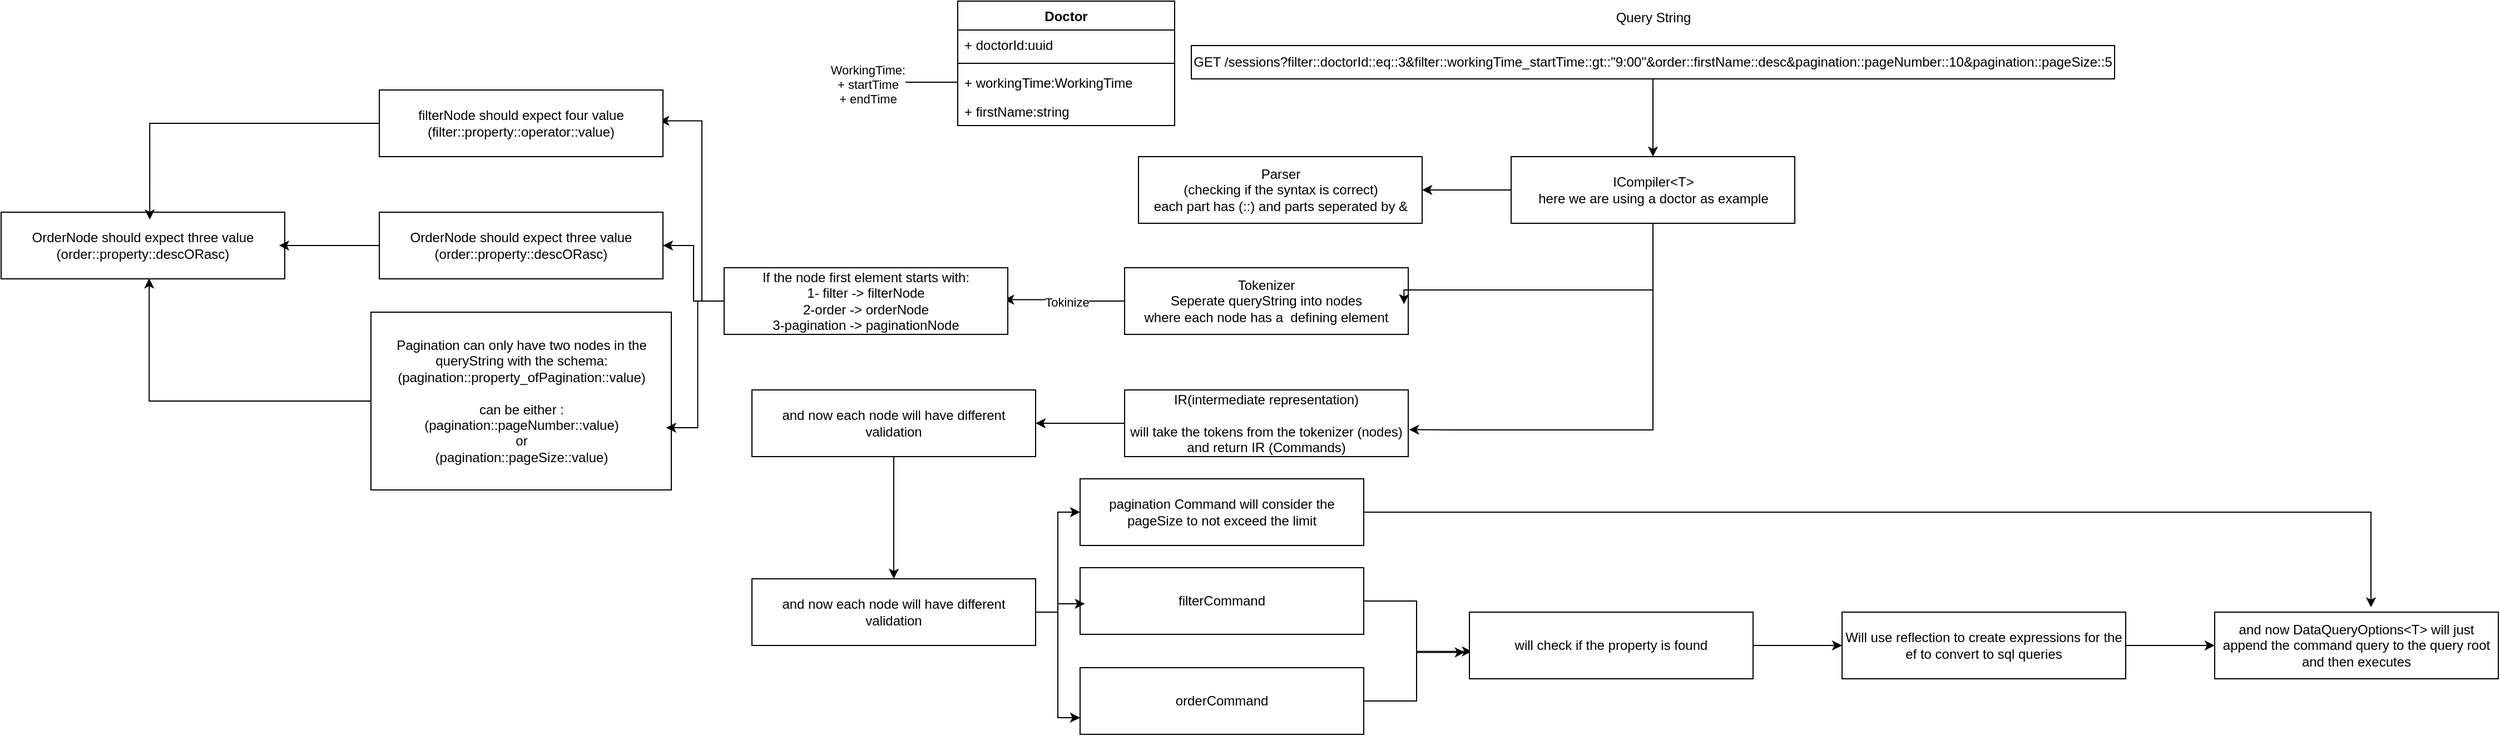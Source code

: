 <mxfile version="28.1.2">
  <diagram name="Page-1" id="0nGK6oB3CFvSjH_BTdJx">
    <mxGraphModel dx="3781" dy="1051" grid="1" gridSize="10" guides="1" tooltips="1" connect="1" arrows="1" fold="1" page="1" pageScale="1" pageWidth="850" pageHeight="1100" math="0" shadow="0">
      <root>
        <mxCell id="0" />
        <mxCell id="1" parent="0" />
        <mxCell id="wONwnX8xnfEjbuY0eT6S-3" style="edgeStyle=orthogonalEdgeStyle;rounded=0;orthogonalLoop=1;jettySize=auto;html=1;" edge="1" parent="1" source="wONwnX8xnfEjbuY0eT6S-1">
          <mxGeometry relative="1" as="geometry">
            <mxPoint x="5" y="350" as="targetPoint" />
          </mxGeometry>
        </mxCell>
        <mxCell id="wONwnX8xnfEjbuY0eT6S-1" value="&lt;div&gt;GET /sessions?filter::doctorId::eq::3&amp;amp;filter::workingTime_startTime::gt::&quot;9:00&quot;&amp;amp;order::firstName::desc&amp;amp;pagination::pageNumber::10&amp;amp;pagination::pageSize::5&lt;/div&gt;" style="rounded=0;whiteSpace=wrap;html=1;" vertex="1" parent="1">
          <mxGeometry x="-410" y="250" width="830" height="30" as="geometry" />
        </mxCell>
        <mxCell id="wONwnX8xnfEjbuY0eT6S-2" value="Query String" style="text;html=1;align=center;verticalAlign=middle;resizable=0;points=[];autosize=1;strokeColor=none;fillColor=none;" vertex="1" parent="1">
          <mxGeometry x="-40" y="210" width="90" height="30" as="geometry" />
        </mxCell>
        <mxCell id="wONwnX8xnfEjbuY0eT6S-16" value="" style="edgeStyle=orthogonalEdgeStyle;rounded=0;orthogonalLoop=1;jettySize=auto;html=1;" edge="1" parent="1" source="wONwnX8xnfEjbuY0eT6S-4" target="wONwnX8xnfEjbuY0eT6S-15">
          <mxGeometry relative="1" as="geometry" />
        </mxCell>
        <mxCell id="wONwnX8xnfEjbuY0eT6S-4" value="ICompiler&amp;lt;T&amp;gt;&lt;div&gt;here we are using a doctor as example&lt;/div&gt;" style="rounded=0;whiteSpace=wrap;html=1;" vertex="1" parent="1">
          <mxGeometry x="-122.5" y="350" width="255" height="60" as="geometry" />
        </mxCell>
        <mxCell id="wONwnX8xnfEjbuY0eT6S-45" value="" style="edgeStyle=orthogonalEdgeStyle;rounded=0;orthogonalLoop=1;jettySize=auto;html=1;" edge="1" parent="1" source="wONwnX8xnfEjbuY0eT6S-42" target="wONwnX8xnfEjbuY0eT6S-44">
          <mxGeometry relative="1" as="geometry" />
        </mxCell>
        <mxCell id="wONwnX8xnfEjbuY0eT6S-42" value="IR(intermediate representation)&lt;br&gt;&lt;br&gt;will take the tokens from the tokenizer (nodes)&lt;div&gt;and return IR (Commands)&lt;/div&gt;" style="rounded=0;whiteSpace=wrap;html=1;" vertex="1" parent="1">
          <mxGeometry x="-470" y="560" width="255" height="60" as="geometry" />
        </mxCell>
        <mxCell id="wONwnX8xnfEjbuY0eT6S-6" value="Doctor" style="swimlane;fontStyle=1;align=center;verticalAlign=top;childLayout=stackLayout;horizontal=1;startSize=26;horizontalStack=0;resizeParent=1;resizeParentMax=0;resizeLast=0;collapsible=1;marginBottom=0;whiteSpace=wrap;html=1;" vertex="1" parent="1">
          <mxGeometry x="-620" y="210" width="195" height="112" as="geometry" />
        </mxCell>
        <mxCell id="wONwnX8xnfEjbuY0eT6S-7" value="+ doctorId:uuid" style="text;strokeColor=none;fillColor=none;align=left;verticalAlign=top;spacingLeft=4;spacingRight=4;overflow=hidden;rotatable=0;points=[[0,0.5],[1,0.5]];portConstraint=eastwest;whiteSpace=wrap;html=1;" vertex="1" parent="wONwnX8xnfEjbuY0eT6S-6">
          <mxGeometry y="26" width="195" height="26" as="geometry" />
        </mxCell>
        <mxCell id="wONwnX8xnfEjbuY0eT6S-8" value="" style="line;strokeWidth=1;fillColor=none;align=left;verticalAlign=middle;spacingTop=-1;spacingLeft=3;spacingRight=3;rotatable=0;labelPosition=right;points=[];portConstraint=eastwest;strokeColor=inherit;" vertex="1" parent="wONwnX8xnfEjbuY0eT6S-6">
          <mxGeometry y="52" width="195" height="8" as="geometry" />
        </mxCell>
        <mxCell id="wONwnX8xnfEjbuY0eT6S-12" style="edgeStyle=orthogonalEdgeStyle;rounded=0;orthogonalLoop=1;jettySize=auto;html=1;" edge="1" parent="wONwnX8xnfEjbuY0eT6S-6" source="wONwnX8xnfEjbuY0eT6S-9">
          <mxGeometry relative="1" as="geometry">
            <mxPoint x="-80" y="73" as="targetPoint" />
          </mxGeometry>
        </mxCell>
        <mxCell id="wONwnX8xnfEjbuY0eT6S-13" value="WorkingTime:&lt;br&gt;+ startTime&lt;div&gt;&lt;span style=&quot;background-color: light-dark(#ffffff, var(--ge-dark-color, #121212)); color: light-dark(rgb(0, 0, 0), rgb(255, 255, 255));&quot;&gt;+ endTime&lt;/span&gt;&lt;/div&gt;" style="edgeLabel;html=1;align=center;verticalAlign=middle;resizable=0;points=[];" vertex="1" connectable="0" parent="wONwnX8xnfEjbuY0eT6S-12">
          <mxGeometry x="1" y="2" relative="1" as="geometry">
            <mxPoint x="-1" as="offset" />
          </mxGeometry>
        </mxCell>
        <mxCell id="wONwnX8xnfEjbuY0eT6S-9" value="+ workingTime:WorkingTime" style="text;strokeColor=none;fillColor=none;align=left;verticalAlign=top;spacingLeft=4;spacingRight=4;overflow=hidden;rotatable=0;points=[[0,0.5],[1,0.5]];portConstraint=eastwest;whiteSpace=wrap;html=1;" vertex="1" parent="wONwnX8xnfEjbuY0eT6S-6">
          <mxGeometry y="60" width="195" height="26" as="geometry" />
        </mxCell>
        <mxCell id="wONwnX8xnfEjbuY0eT6S-11" value="+ firstName:string" style="text;strokeColor=none;fillColor=none;align=left;verticalAlign=top;spacingLeft=4;spacingRight=4;overflow=hidden;rotatable=0;points=[[0,0.5],[1,0.5]];portConstraint=eastwest;whiteSpace=wrap;html=1;" vertex="1" parent="wONwnX8xnfEjbuY0eT6S-6">
          <mxGeometry y="86" width="195" height="26" as="geometry" />
        </mxCell>
        <mxCell id="wONwnX8xnfEjbuY0eT6S-15" value="Parser&lt;div&gt;(checking if the syntax is correct)&lt;/div&gt;&lt;div&gt;each part has (::) and parts seperated by &amp;amp;&lt;/div&gt;" style="rounded=0;whiteSpace=wrap;html=1;" vertex="1" parent="1">
          <mxGeometry x="-457.5" y="350" width="255" height="60" as="geometry" />
        </mxCell>
        <mxCell id="wONwnX8xnfEjbuY0eT6S-20" style="edgeStyle=orthogonalEdgeStyle;rounded=0;orthogonalLoop=1;jettySize=auto;html=1;entryX=0.987;entryY=0.479;entryDx=0;entryDy=0;entryPerimeter=0;" edge="1" parent="1" source="wONwnX8xnfEjbuY0eT6S-18" target="wONwnX8xnfEjbuY0eT6S-22">
          <mxGeometry relative="1" as="geometry">
            <mxPoint x="-570.0" y="480" as="targetPoint" />
          </mxGeometry>
        </mxCell>
        <mxCell id="wONwnX8xnfEjbuY0eT6S-33" value="Tokinize" style="edgeLabel;html=1;align=center;verticalAlign=middle;resizable=0;points=[];" vertex="1" connectable="0" parent="wONwnX8xnfEjbuY0eT6S-20">
          <mxGeometry x="-0.042" y="1" relative="1" as="geometry">
            <mxPoint x="1" y="1" as="offset" />
          </mxGeometry>
        </mxCell>
        <mxCell id="wONwnX8xnfEjbuY0eT6S-18" value="Tokenizer&lt;div&gt;Seperate queryString into nodes&lt;/div&gt;&lt;div&gt;where each node has a&amp;nbsp; defining element&lt;/div&gt;" style="rounded=0;whiteSpace=wrap;html=1;" vertex="1" parent="1">
          <mxGeometry x="-470" y="450" width="255" height="60" as="geometry" />
        </mxCell>
        <mxCell id="wONwnX8xnfEjbuY0eT6S-30" style="edgeStyle=orthogonalEdgeStyle;rounded=0;orthogonalLoop=1;jettySize=auto;html=1;entryX=0.987;entryY=0.462;entryDx=0;entryDy=0;entryPerimeter=0;" edge="1" parent="1" source="wONwnX8xnfEjbuY0eT6S-22" target="wONwnX8xnfEjbuY0eT6S-26">
          <mxGeometry relative="1" as="geometry">
            <mxPoint x="-850" y="300" as="targetPoint" />
            <Array as="points">
              <mxPoint x="-850" y="480" />
              <mxPoint x="-850" y="318" />
            </Array>
          </mxGeometry>
        </mxCell>
        <mxCell id="wONwnX8xnfEjbuY0eT6S-31" style="edgeStyle=orthogonalEdgeStyle;rounded=0;orthogonalLoop=1;jettySize=auto;html=1;entryX=1;entryY=0.5;entryDx=0;entryDy=0;" edge="1" parent="1" source="wONwnX8xnfEjbuY0eT6S-22" target="wONwnX8xnfEjbuY0eT6S-27">
          <mxGeometry relative="1" as="geometry" />
        </mxCell>
        <mxCell id="wONwnX8xnfEjbuY0eT6S-22" value="If the node first element starts with:&lt;br&gt;1- filter -&amp;gt; filterNode&lt;div&gt;2-order -&amp;gt; orderNode&lt;/div&gt;&lt;div&gt;3-pagination -&amp;gt; paginationNode&lt;/div&gt;" style="rounded=0;whiteSpace=wrap;html=1;" vertex="1" parent="1">
          <mxGeometry x="-830" y="450" width="255" height="60" as="geometry" />
        </mxCell>
        <mxCell id="wONwnX8xnfEjbuY0eT6S-26" value="filterNode should expect four value&lt;div&gt;(filter::property::operator::value)&lt;/div&gt;" style="rounded=0;whiteSpace=wrap;html=1;" vertex="1" parent="1">
          <mxGeometry x="-1140" y="290" width="255" height="60" as="geometry" />
        </mxCell>
        <mxCell id="wONwnX8xnfEjbuY0eT6S-27" value="OrderNode should expect three value&lt;div&gt;(order::property::descORasc)&lt;/div&gt;" style="rounded=0;whiteSpace=wrap;html=1;" vertex="1" parent="1">
          <mxGeometry x="-1140" y="400" width="255" height="60" as="geometry" />
        </mxCell>
        <mxCell id="wONwnX8xnfEjbuY0eT6S-35" value="OrderNode should expect three value&lt;div&gt;(order::property::descORasc)&lt;/div&gt;" style="rounded=0;whiteSpace=wrap;html=1;" vertex="1" parent="1">
          <mxGeometry x="-1480" y="400" width="255" height="60" as="geometry" />
        </mxCell>
        <mxCell id="wONwnX8xnfEjbuY0eT6S-28" value="Pagination can only have two nodes in the queryString with the schema:&lt;br&gt;&lt;div&gt;(pagination::property_ofPagination::value)&lt;/div&gt;&lt;div&gt;&lt;br&gt;&lt;/div&gt;&lt;div&gt;can be either :&lt;br&gt;(pagination::pageNumber::value)&lt;/div&gt;&lt;div&gt;or&lt;/div&gt;&lt;div&gt;(pagination::pageSize::value)&lt;/div&gt;" style="rounded=0;whiteSpace=wrap;html=1;" vertex="1" parent="1">
          <mxGeometry x="-1147.5" y="490" width="270" height="160" as="geometry" />
        </mxCell>
        <mxCell id="wONwnX8xnfEjbuY0eT6S-19" style="edgeStyle=orthogonalEdgeStyle;rounded=0;orthogonalLoop=1;jettySize=auto;html=1;entryX=0.985;entryY=0.547;entryDx=0;entryDy=0;entryPerimeter=0;" edge="1" parent="1" source="wONwnX8xnfEjbuY0eT6S-4" target="wONwnX8xnfEjbuY0eT6S-18">
          <mxGeometry relative="1" as="geometry">
            <Array as="points">
              <mxPoint x="5" y="470" />
              <mxPoint x="-219" y="470" />
            </Array>
          </mxGeometry>
        </mxCell>
        <mxCell id="wONwnX8xnfEjbuY0eT6S-32" style="edgeStyle=orthogonalEdgeStyle;rounded=0;orthogonalLoop=1;jettySize=auto;html=1;entryX=0.983;entryY=0.65;entryDx=0;entryDy=0;entryPerimeter=0;" edge="1" parent="1" source="wONwnX8xnfEjbuY0eT6S-22" target="wONwnX8xnfEjbuY0eT6S-28">
          <mxGeometry relative="1" as="geometry" />
        </mxCell>
        <mxCell id="wONwnX8xnfEjbuY0eT6S-36" style="edgeStyle=orthogonalEdgeStyle;rounded=0;orthogonalLoop=1;jettySize=auto;html=1;entryX=0.524;entryY=0.111;entryDx=0;entryDy=0;entryPerimeter=0;" edge="1" parent="1" source="wONwnX8xnfEjbuY0eT6S-26" target="wONwnX8xnfEjbuY0eT6S-35">
          <mxGeometry relative="1" as="geometry" />
        </mxCell>
        <mxCell id="wONwnX8xnfEjbuY0eT6S-37" style="edgeStyle=orthogonalEdgeStyle;rounded=0;orthogonalLoop=1;jettySize=auto;html=1;entryX=0.98;entryY=0.5;entryDx=0;entryDy=0;entryPerimeter=0;" edge="1" parent="1" source="wONwnX8xnfEjbuY0eT6S-27" target="wONwnX8xnfEjbuY0eT6S-35">
          <mxGeometry relative="1" as="geometry" />
        </mxCell>
        <mxCell id="wONwnX8xnfEjbuY0eT6S-38" style="edgeStyle=orthogonalEdgeStyle;rounded=0;orthogonalLoop=1;jettySize=auto;html=1;entryX=0.522;entryY=0.993;entryDx=0;entryDy=0;entryPerimeter=0;" edge="1" parent="1" source="wONwnX8xnfEjbuY0eT6S-28" target="wONwnX8xnfEjbuY0eT6S-35">
          <mxGeometry relative="1" as="geometry" />
        </mxCell>
        <mxCell id="wONwnX8xnfEjbuY0eT6S-43" style="edgeStyle=orthogonalEdgeStyle;rounded=0;orthogonalLoop=1;jettySize=auto;html=1;entryX=1.003;entryY=0.596;entryDx=0;entryDy=0;entryPerimeter=0;" edge="1" parent="1" source="wONwnX8xnfEjbuY0eT6S-4" target="wONwnX8xnfEjbuY0eT6S-42">
          <mxGeometry relative="1" as="geometry">
            <Array as="points">
              <mxPoint x="5" y="596" />
              <mxPoint x="-169" y="596" />
            </Array>
          </mxGeometry>
        </mxCell>
        <mxCell id="wONwnX8xnfEjbuY0eT6S-46" style="edgeStyle=orthogonalEdgeStyle;rounded=0;orthogonalLoop=1;jettySize=auto;html=1;" edge="1" parent="1" source="wONwnX8xnfEjbuY0eT6S-44">
          <mxGeometry relative="1" as="geometry">
            <mxPoint x="-677.5" y="730" as="targetPoint" />
          </mxGeometry>
        </mxCell>
        <mxCell id="wONwnX8xnfEjbuY0eT6S-44" value="and now each node will have different validation" style="rounded=0;whiteSpace=wrap;html=1;" vertex="1" parent="1">
          <mxGeometry x="-805" y="560" width="255" height="60" as="geometry" />
        </mxCell>
        <mxCell id="wONwnX8xnfEjbuY0eT6S-53" style="edgeStyle=orthogonalEdgeStyle;rounded=0;orthogonalLoop=1;jettySize=auto;html=1;entryX=0;entryY=0.5;entryDx=0;entryDy=0;" edge="1" parent="1" source="wONwnX8xnfEjbuY0eT6S-47" target="wONwnX8xnfEjbuY0eT6S-52">
          <mxGeometry relative="1" as="geometry" />
        </mxCell>
        <mxCell id="wONwnX8xnfEjbuY0eT6S-55" style="edgeStyle=orthogonalEdgeStyle;rounded=0;orthogonalLoop=1;jettySize=auto;html=1;entryX=0;entryY=0.75;entryDx=0;entryDy=0;" edge="1" parent="1" source="wONwnX8xnfEjbuY0eT6S-47" target="wONwnX8xnfEjbuY0eT6S-50">
          <mxGeometry relative="1" as="geometry" />
        </mxCell>
        <mxCell id="wONwnX8xnfEjbuY0eT6S-47" value="and now each node will have different validation" style="rounded=0;whiteSpace=wrap;html=1;" vertex="1" parent="1">
          <mxGeometry x="-805" y="730" width="255" height="60" as="geometry" />
        </mxCell>
        <mxCell id="wONwnX8xnfEjbuY0eT6S-57" style="edgeStyle=orthogonalEdgeStyle;rounded=0;orthogonalLoop=1;jettySize=auto;html=1;entryX=-0.016;entryY=0.604;entryDx=0;entryDy=0;entryPerimeter=0;" edge="1" parent="1" source="wONwnX8xnfEjbuY0eT6S-50" target="wONwnX8xnfEjbuY0eT6S-58">
          <mxGeometry relative="1" as="geometry">
            <mxPoint x="-150" y="840" as="targetPoint" />
          </mxGeometry>
        </mxCell>
        <mxCell id="wONwnX8xnfEjbuY0eT6S-50" value="orderCommand" style="rounded=0;whiteSpace=wrap;html=1;" vertex="1" parent="1">
          <mxGeometry x="-510" y="810" width="255" height="60" as="geometry" />
        </mxCell>
        <mxCell id="wONwnX8xnfEjbuY0eT6S-56" style="edgeStyle=orthogonalEdgeStyle;rounded=0;orthogonalLoop=1;jettySize=auto;html=1;entryX=0.009;entryY=0.589;entryDx=0;entryDy=0;entryPerimeter=0;" edge="1" parent="1" source="wONwnX8xnfEjbuY0eT6S-51" target="wONwnX8xnfEjbuY0eT6S-58">
          <mxGeometry relative="1" as="geometry">
            <mxPoint x="-150" y="750" as="targetPoint" />
          </mxGeometry>
        </mxCell>
        <mxCell id="wONwnX8xnfEjbuY0eT6S-51" value="filterCommand" style="rounded=0;whiteSpace=wrap;html=1;" vertex="1" parent="1">
          <mxGeometry x="-510" y="720" width="255" height="60" as="geometry" />
        </mxCell>
        <mxCell id="wONwnX8xnfEjbuY0eT6S-60" value="" style="edgeStyle=orthogonalEdgeStyle;rounded=0;orthogonalLoop=1;jettySize=auto;html=1;" edge="1" parent="1" source="wONwnX8xnfEjbuY0eT6S-58" target="wONwnX8xnfEjbuY0eT6S-59">
          <mxGeometry relative="1" as="geometry" />
        </mxCell>
        <mxCell id="wONwnX8xnfEjbuY0eT6S-58" value="will check if the property is found" style="rounded=0;whiteSpace=wrap;html=1;" vertex="1" parent="1">
          <mxGeometry x="-160" y="760" width="255" height="60" as="geometry" />
        </mxCell>
        <mxCell id="wONwnX8xnfEjbuY0eT6S-52" value="pagination Command will consider the pageSize to not exceed the limit" style="rounded=0;whiteSpace=wrap;html=1;" vertex="1" parent="1">
          <mxGeometry x="-510" y="640" width="255" height="60" as="geometry" />
        </mxCell>
        <mxCell id="wONwnX8xnfEjbuY0eT6S-54" style="edgeStyle=orthogonalEdgeStyle;rounded=0;orthogonalLoop=1;jettySize=auto;html=1;entryX=0.017;entryY=0.541;entryDx=0;entryDy=0;entryPerimeter=0;" edge="1" parent="1" source="wONwnX8xnfEjbuY0eT6S-47" target="wONwnX8xnfEjbuY0eT6S-51">
          <mxGeometry relative="1" as="geometry" />
        </mxCell>
        <mxCell id="wONwnX8xnfEjbuY0eT6S-62" value="" style="edgeStyle=orthogonalEdgeStyle;rounded=0;orthogonalLoop=1;jettySize=auto;html=1;" edge="1" parent="1" source="wONwnX8xnfEjbuY0eT6S-59" target="wONwnX8xnfEjbuY0eT6S-61">
          <mxGeometry relative="1" as="geometry" />
        </mxCell>
        <mxCell id="wONwnX8xnfEjbuY0eT6S-59" value="Will use reflection to create expressions for the ef to convert to sql queries" style="rounded=0;whiteSpace=wrap;html=1;" vertex="1" parent="1">
          <mxGeometry x="175" y="760" width="255" height="60" as="geometry" />
        </mxCell>
        <mxCell id="wONwnX8xnfEjbuY0eT6S-61" value="and now DataQueryOptions&amp;lt;T&amp;gt; will just append the command query to the query root and then executes" style="rounded=0;whiteSpace=wrap;html=1;" vertex="1" parent="1">
          <mxGeometry x="510" y="760" width="255" height="60" as="geometry" />
        </mxCell>
        <mxCell id="wONwnX8xnfEjbuY0eT6S-63" style="edgeStyle=orthogonalEdgeStyle;rounded=0;orthogonalLoop=1;jettySize=auto;html=1;entryX=0.551;entryY=-0.072;entryDx=0;entryDy=0;entryPerimeter=0;" edge="1" parent="1" source="wONwnX8xnfEjbuY0eT6S-52" target="wONwnX8xnfEjbuY0eT6S-61">
          <mxGeometry relative="1" as="geometry" />
        </mxCell>
      </root>
    </mxGraphModel>
  </diagram>
</mxfile>
